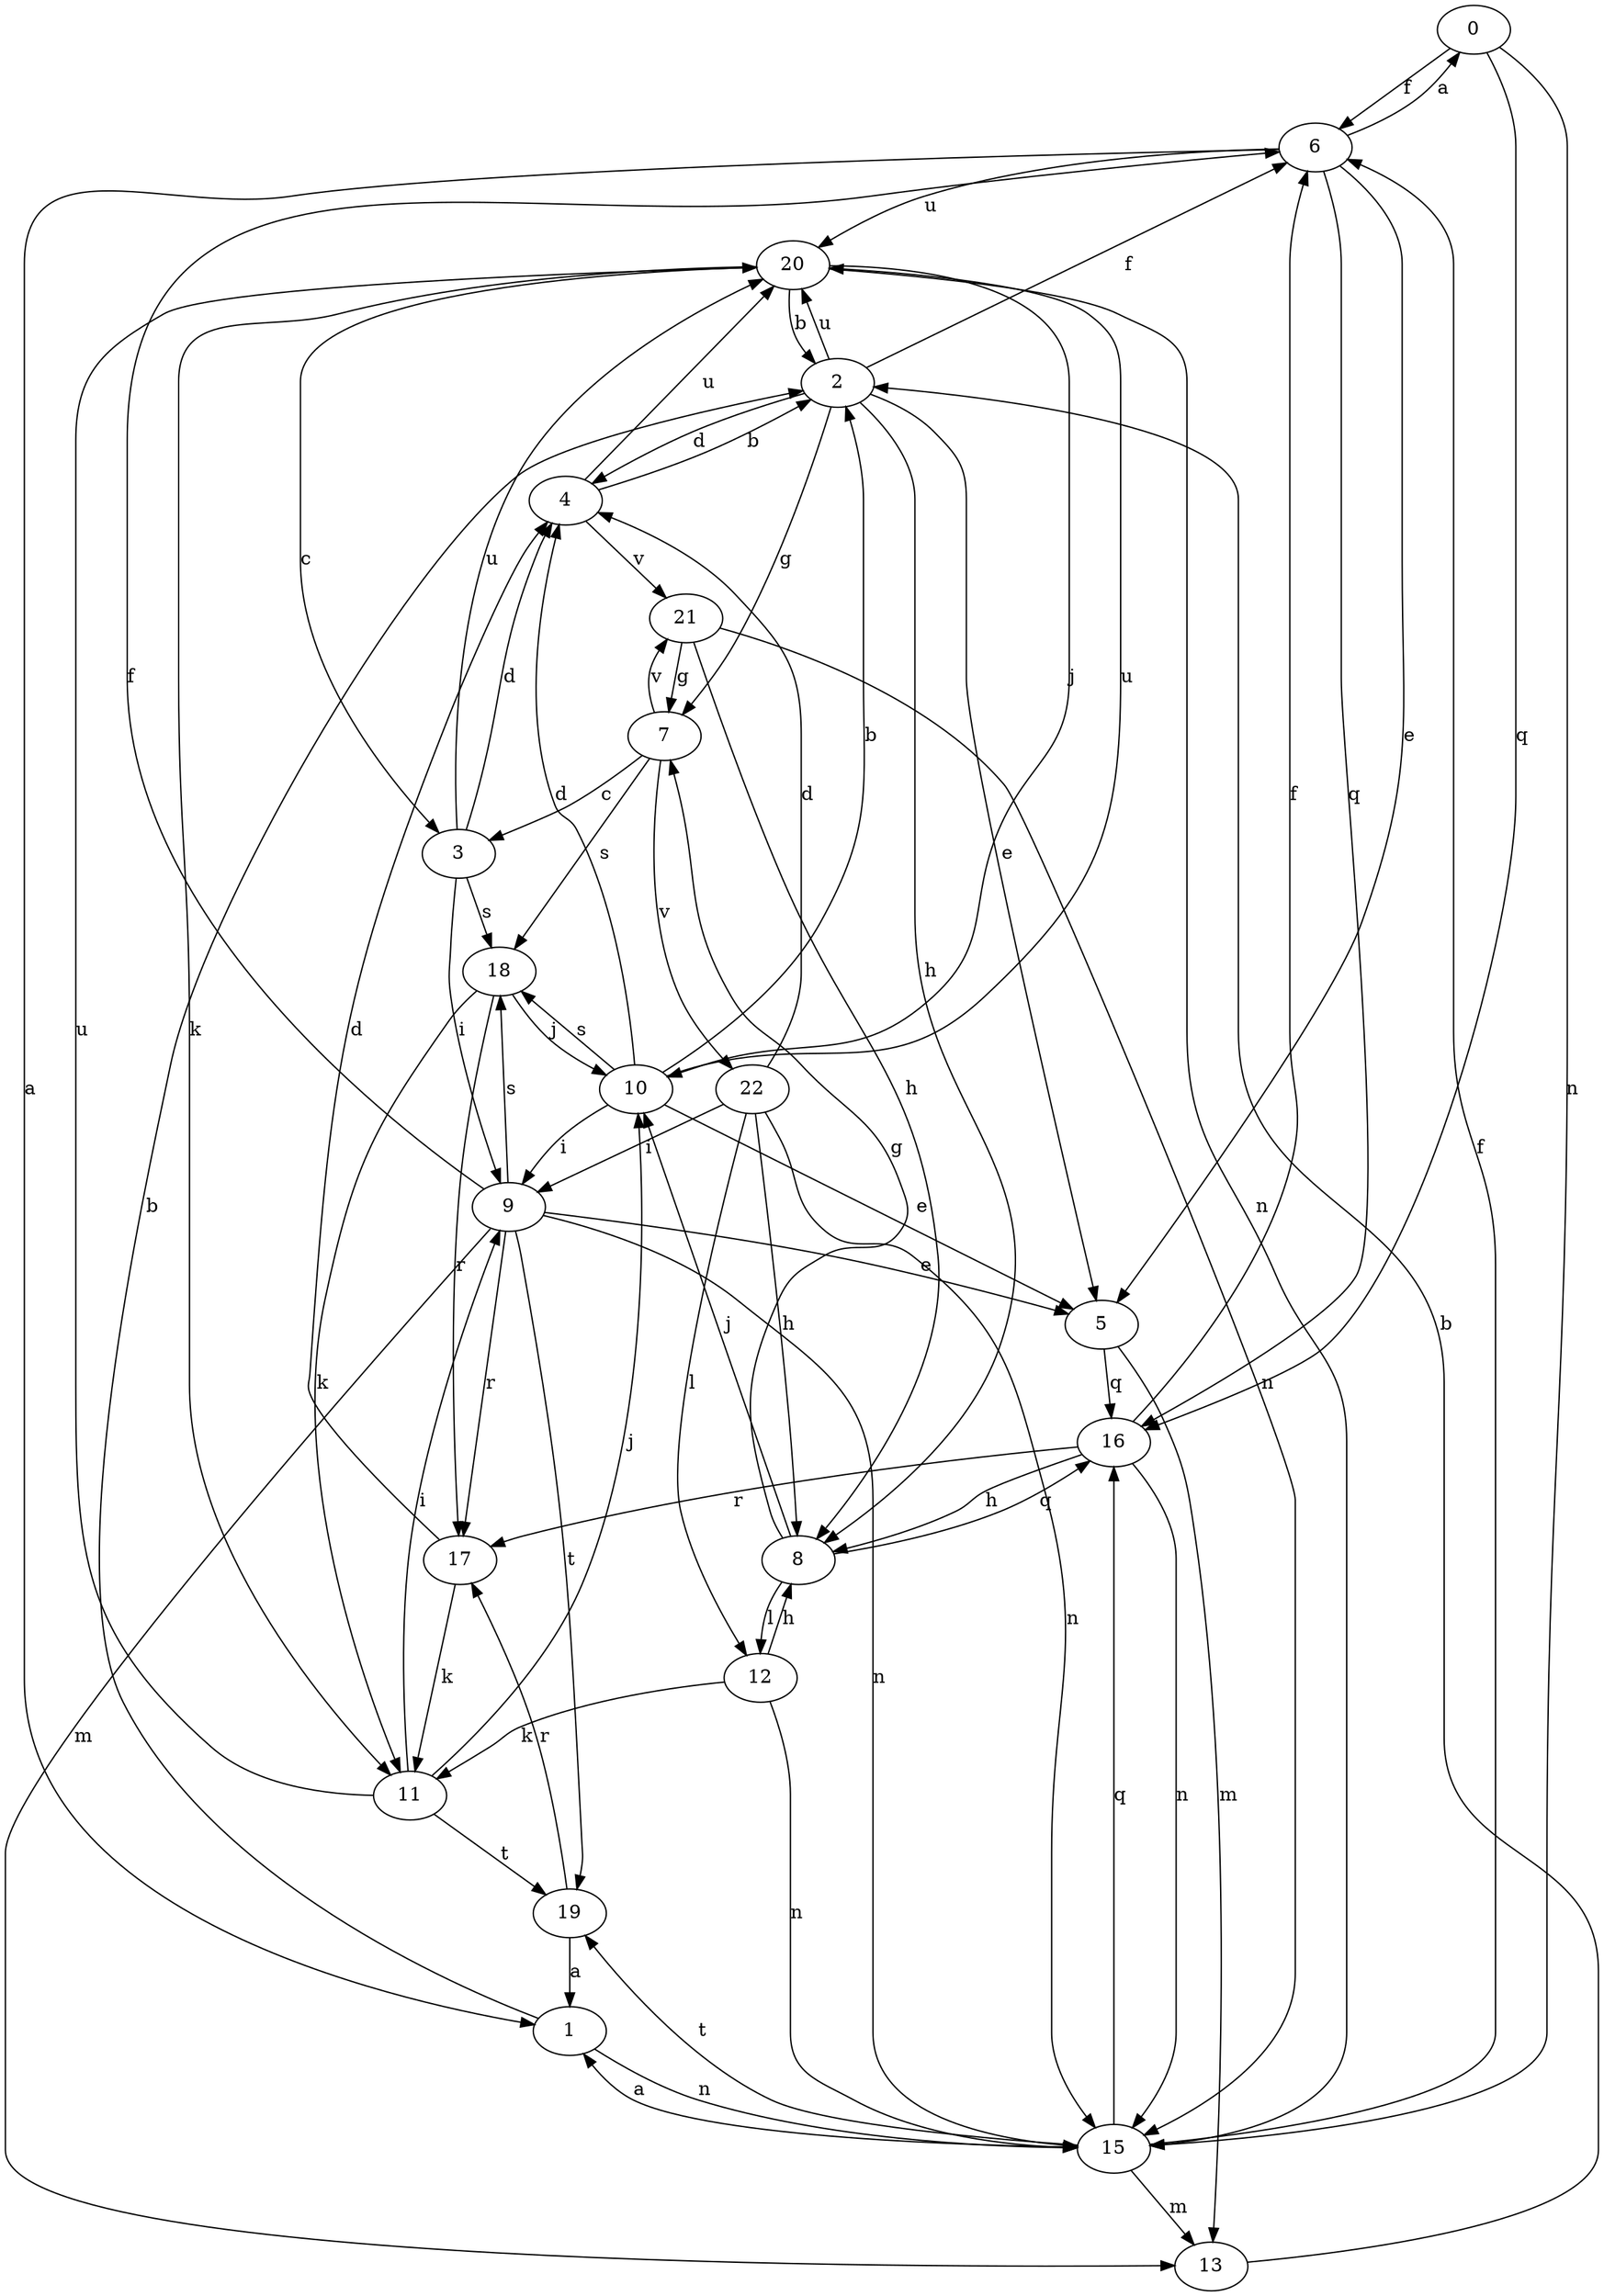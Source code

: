 strict digraph  {
0;
1;
2;
3;
4;
5;
6;
7;
8;
9;
10;
11;
12;
13;
15;
16;
17;
18;
19;
20;
21;
22;
0 -> 6  [label=f];
0 -> 15  [label=n];
0 -> 16  [label=q];
1 -> 2  [label=b];
1 -> 15  [label=n];
2 -> 4  [label=d];
2 -> 5  [label=e];
2 -> 6  [label=f];
2 -> 7  [label=g];
2 -> 8  [label=h];
2 -> 20  [label=u];
3 -> 4  [label=d];
3 -> 9  [label=i];
3 -> 18  [label=s];
3 -> 20  [label=u];
4 -> 2  [label=b];
4 -> 20  [label=u];
4 -> 21  [label=v];
5 -> 13  [label=m];
5 -> 16  [label=q];
6 -> 0  [label=a];
6 -> 1  [label=a];
6 -> 5  [label=e];
6 -> 16  [label=q];
6 -> 20  [label=u];
7 -> 3  [label=c];
7 -> 18  [label=s];
7 -> 21  [label=v];
7 -> 22  [label=v];
8 -> 7  [label=g];
8 -> 10  [label=j];
8 -> 12  [label=l];
8 -> 16  [label=q];
9 -> 5  [label=e];
9 -> 6  [label=f];
9 -> 13  [label=m];
9 -> 15  [label=n];
9 -> 17  [label=r];
9 -> 18  [label=s];
9 -> 19  [label=t];
10 -> 2  [label=b];
10 -> 4  [label=d];
10 -> 5  [label=e];
10 -> 9  [label=i];
10 -> 18  [label=s];
10 -> 20  [label=u];
11 -> 9  [label=i];
11 -> 10  [label=j];
11 -> 19  [label=t];
11 -> 20  [label=u];
12 -> 8  [label=h];
12 -> 11  [label=k];
12 -> 15  [label=n];
13 -> 2  [label=b];
15 -> 1  [label=a];
15 -> 6  [label=f];
15 -> 13  [label=m];
15 -> 16  [label=q];
15 -> 19  [label=t];
16 -> 6  [label=f];
16 -> 8  [label=h];
16 -> 15  [label=n];
16 -> 17  [label=r];
17 -> 4  [label=d];
17 -> 11  [label=k];
18 -> 10  [label=j];
18 -> 11  [label=k];
18 -> 17  [label=r];
19 -> 1  [label=a];
19 -> 17  [label=r];
20 -> 2  [label=b];
20 -> 3  [label=c];
20 -> 10  [label=j];
20 -> 11  [label=k];
20 -> 15  [label=n];
21 -> 7  [label=g];
21 -> 8  [label=h];
21 -> 15  [label=n];
22 -> 4  [label=d];
22 -> 8  [label=h];
22 -> 9  [label=i];
22 -> 12  [label=l];
22 -> 15  [label=n];
}
